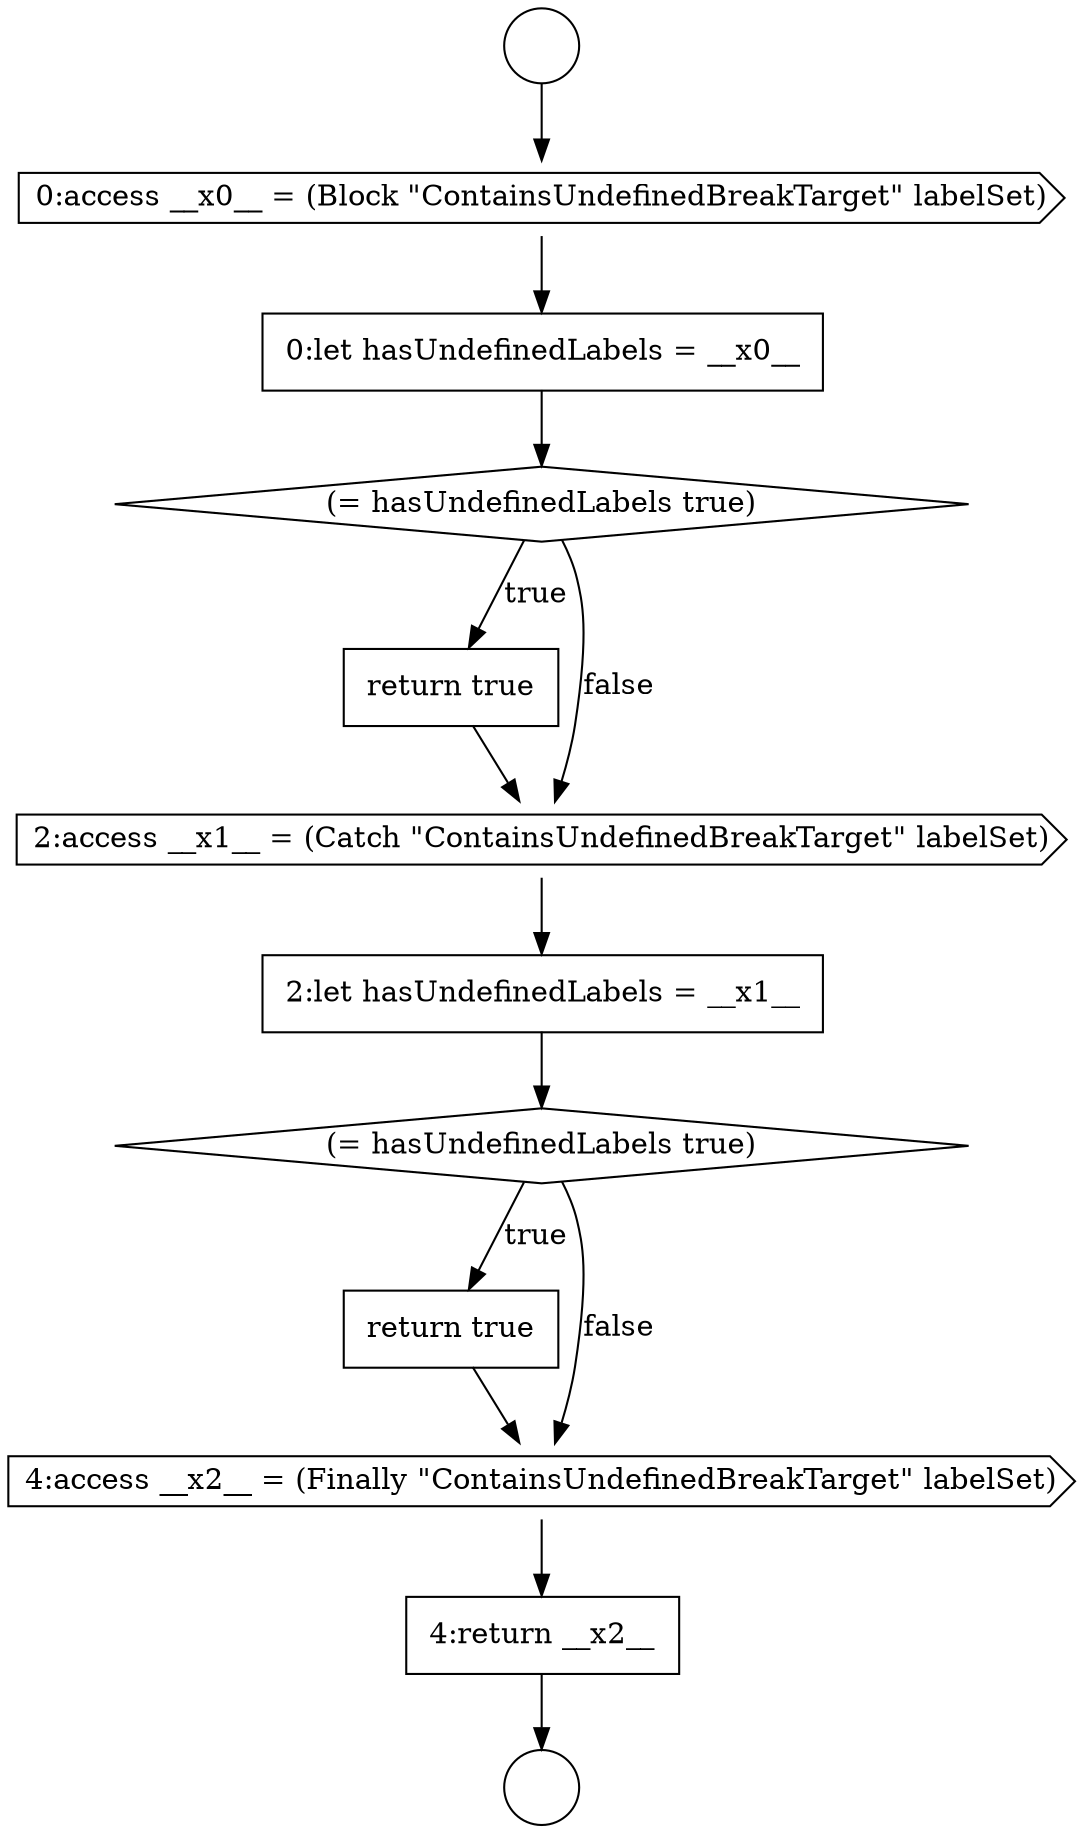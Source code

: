 digraph {
  node7854 [shape=none, margin=0, label=<<font color="black">
    <table border="0" cellborder="1" cellspacing="0" cellpadding="10">
      <tr><td align="left">return true</td></tr>
    </table>
  </font>> color="black" fillcolor="white" style=filled]
  node7850 [shape=none, margin=0, label=<<font color="black">
    <table border="0" cellborder="1" cellspacing="0" cellpadding="10">
      <tr><td align="left">return true</td></tr>
    </table>
  </font>> color="black" fillcolor="white" style=filled]
  node7856 [shape=none, margin=0, label=<<font color="black">
    <table border="0" cellborder="1" cellspacing="0" cellpadding="10">
      <tr><td align="left">4:return __x2__</td></tr>
    </table>
  </font>> color="black" fillcolor="white" style=filled]
  node7845 [shape=circle label=" " color="black" fillcolor="white" style=filled]
  node7849 [shape=diamond, label=<<font color="black">(= hasUndefinedLabels true)</font>> color="black" fillcolor="white" style=filled]
  node7853 [shape=diamond, label=<<font color="black">(= hasUndefinedLabels true)</font>> color="black" fillcolor="white" style=filled]
  node7846 [shape=circle label=" " color="black" fillcolor="white" style=filled]
  node7852 [shape=none, margin=0, label=<<font color="black">
    <table border="0" cellborder="1" cellspacing="0" cellpadding="10">
      <tr><td align="left">2:let hasUndefinedLabels = __x1__</td></tr>
    </table>
  </font>> color="black" fillcolor="white" style=filled]
  node7847 [shape=cds, label=<<font color="black">0:access __x0__ = (Block &quot;ContainsUndefinedBreakTarget&quot; labelSet)</font>> color="black" fillcolor="white" style=filled]
  node7855 [shape=cds, label=<<font color="black">4:access __x2__ = (Finally &quot;ContainsUndefinedBreakTarget&quot; labelSet)</font>> color="black" fillcolor="white" style=filled]
  node7851 [shape=cds, label=<<font color="black">2:access __x1__ = (Catch &quot;ContainsUndefinedBreakTarget&quot; labelSet)</font>> color="black" fillcolor="white" style=filled]
  node7848 [shape=none, margin=0, label=<<font color="black">
    <table border="0" cellborder="1" cellspacing="0" cellpadding="10">
      <tr><td align="left">0:let hasUndefinedLabels = __x0__</td></tr>
    </table>
  </font>> color="black" fillcolor="white" style=filled]
  node7847 -> node7848 [ color="black"]
  node7848 -> node7849 [ color="black"]
  node7852 -> node7853 [ color="black"]
  node7856 -> node7846 [ color="black"]
  node7855 -> node7856 [ color="black"]
  node7845 -> node7847 [ color="black"]
  node7850 -> node7851 [ color="black"]
  node7854 -> node7855 [ color="black"]
  node7853 -> node7854 [label=<<font color="black">true</font>> color="black"]
  node7853 -> node7855 [label=<<font color="black">false</font>> color="black"]
  node7849 -> node7850 [label=<<font color="black">true</font>> color="black"]
  node7849 -> node7851 [label=<<font color="black">false</font>> color="black"]
  node7851 -> node7852 [ color="black"]
}
